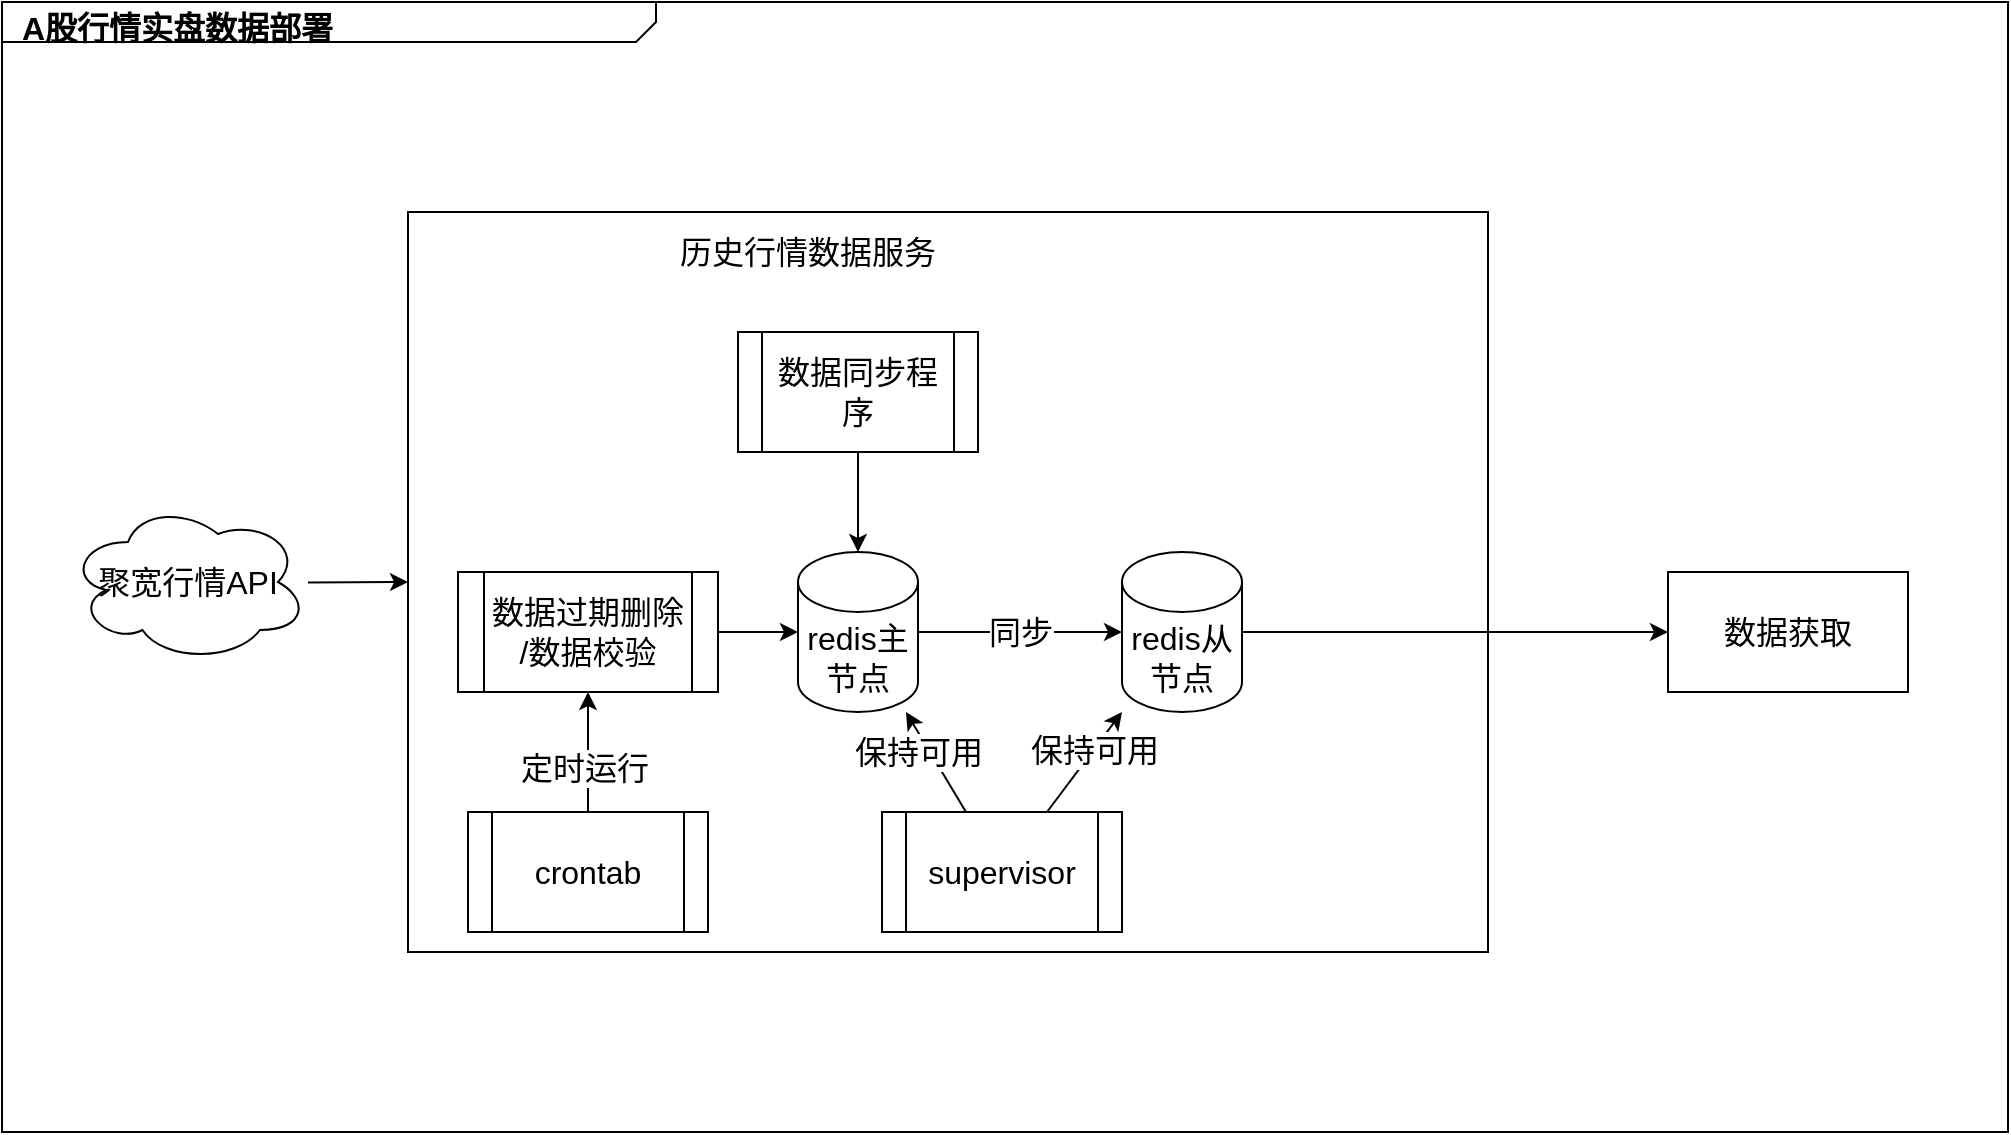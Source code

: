 <mxfile version="14.5.3" type="github">
  <diagram name="Page-1" id="929967ad-93f9-6ef4-fab6-5d389245f69c">
    <mxGraphModel dx="1426" dy="737" grid="1" gridSize="10" guides="1" tooltips="1" connect="1" arrows="1" fold="1" page="1" pageScale="1.5" pageWidth="1169" pageHeight="826" background="none" math="0" shadow="0">
      <root>
        <mxCell id="0" style=";html=1;" />
        <mxCell id="1" style=";html=1;" parent="0" />
        <mxCell id="1672d66443f91eb5-1" value="&lt;p style=&quot;margin: 4px 0px 0px 10px; text-align: left; font-size: 16px;&quot;&gt;&lt;b style=&quot;font-size: 16px;&quot;&gt;A股行情实盘数据部署&lt;/b&gt;&lt;/p&gt;" style="html=1;strokeWidth=1;shape=mxgraph.sysml.package;html=1;overflow=fill;whiteSpace=wrap;fillColor=none;gradientColor=none;fontSize=16;align=center;labelX=327.64;" parent="1" vertex="1">
          <mxGeometry x="317" y="295" width="1003" height="565" as="geometry" />
        </mxCell>
        <mxCell id="BeP2GAJUtShJ0mvzGdoW-6" value="" style="rounded=0;whiteSpace=wrap;html=1;fontSize=16;labelBorderColor=#000000;" vertex="1" parent="1">
          <mxGeometry x="520" y="400" width="540" height="370" as="geometry" />
        </mxCell>
        <mxCell id="1672d66443f91eb5-13" style="edgeStyle=orthogonalEdgeStyle;rounded=0;html=1;jettySize=auto;orthogonalLoop=1;endArrow=circlePlus;endFill=0;" parent="1" target="1672d66443f91eb5-2" edge="1">
          <mxGeometry relative="1" as="geometry">
            <Array as="points">
              <mxPoint x="477" y="485" />
              <mxPoint x="517" y="485" />
            </Array>
            <mxPoint x="477" y="535" as="sourcePoint" />
          </mxGeometry>
        </mxCell>
        <mxCell id="1672d66443f91eb5-21" style="edgeStyle=none;rounded=0;html=1;dashed=1;endArrow=none;endFill=0;jettySize=auto;orthogonalLoop=1;" parent="1" source="1672d66443f91eb5-6" edge="1">
          <mxGeometry relative="1" as="geometry">
            <mxPoint x="1066.583" y="655" as="targetPoint" />
          </mxGeometry>
        </mxCell>
        <mxCell id="1672d66443f91eb5-16" style="edgeStyle=orthogonalEdgeStyle;rounded=0;html=1;endArrow=circlePlus;endFill=0;jettySize=auto;orthogonalLoop=1;entryX=0.25;entryY=1;" parent="1" source="1672d66443f91eb5-7" edge="1">
          <mxGeometry relative="1" as="geometry">
            <Array as="points">
              <mxPoint x="627" y="635" />
              <mxPoint x="677" y="635" />
            </Array>
            <mxPoint x="677" y="605" as="targetPoint" />
          </mxGeometry>
        </mxCell>
        <mxCell id="1672d66443f91eb5-17" style="edgeStyle=orthogonalEdgeStyle;rounded=0;html=1;endArrow=circlePlus;endFill=0;jettySize=auto;orthogonalLoop=1;entryX=0.5;entryY=1;" parent="1" source="1672d66443f91eb5-8" edge="1">
          <mxGeometry relative="1" as="geometry">
            <Array as="points">
              <mxPoint x="817" y="635" />
              <mxPoint x="717" y="635" />
            </Array>
            <mxPoint x="717" y="605" as="targetPoint" />
          </mxGeometry>
        </mxCell>
        <mxCell id="1672d66443f91eb5-18" style="edgeStyle=orthogonalEdgeStyle;rounded=0;html=1;endArrow=circlePlus;endFill=0;jettySize=auto;orthogonalLoop=1;entryX=0.75;entryY=1;" parent="1" source="1672d66443f91eb5-9" edge="1">
          <mxGeometry relative="1" as="geometry">
            <Array as="points">
              <mxPoint x="1017" y="625" />
              <mxPoint x="757" y="625" />
            </Array>
            <mxPoint x="757" y="605" as="targetPoint" />
          </mxGeometry>
        </mxCell>
        <mxCell id="1672d66443f91eb5-22" style="edgeStyle=none;rounded=0;html=1;dashed=1;endArrow=none;endFill=0;jettySize=auto;orthogonalLoop=1;" parent="1" target="1672d66443f91eb5-3" edge="1">
          <mxGeometry relative="1" as="geometry">
            <mxPoint x="1017" y="655" as="sourcePoint" />
          </mxGeometry>
        </mxCell>
        <mxCell id="1672d66443f91eb5-14" style="edgeStyle=orthogonalEdgeStyle;rounded=0;html=1;endArrow=circlePlus;endFill=0;jettySize=auto;orthogonalLoop=1;" parent="1" source="1672d66443f91eb5-10" edge="1">
          <mxGeometry relative="1" as="geometry">
            <Array as="points">
              <mxPoint x="477" y="755" />
              <mxPoint x="477" y="755" />
            </Array>
            <mxPoint x="477" y="615" as="targetPoint" />
          </mxGeometry>
        </mxCell>
        <mxCell id="1672d66443f91eb5-19" style="rounded=0;html=1;endArrow=none;endFill=0;jettySize=auto;orthogonalLoop=1;dashed=1;" parent="1" target="1672d66443f91eb5-9" edge="1">
          <mxGeometry relative="1" as="geometry">
            <mxPoint x="951.545" y="825" as="sourcePoint" />
          </mxGeometry>
        </mxCell>
        <mxCell id="1672d66443f91eb5-20" style="edgeStyle=none;rounded=0;html=1;dashed=1;endArrow=none;endFill=0;jettySize=auto;orthogonalLoop=1;" parent="1" target="1672d66443f91eb5-6" edge="1">
          <mxGeometry relative="1" as="geometry">
            <mxPoint x="1187" y="825" as="sourcePoint" />
          </mxGeometry>
        </mxCell>
        <mxCell id="BeP2GAJUtShJ0mvzGdoW-3" value="聚宽行情API" style="ellipse;shape=cloud;whiteSpace=wrap;html=1;fontSize=16;" vertex="1" parent="1">
          <mxGeometry x="350" y="545" width="120" height="80" as="geometry" />
        </mxCell>
        <mxCell id="BeP2GAJUtShJ0mvzGdoW-4" value="" style="endArrow=classic;html=1;fontSize=16;" edge="1" parent="1" source="BeP2GAJUtShJ0mvzGdoW-3" target="BeP2GAJUtShJ0mvzGdoW-6">
          <mxGeometry width="50" height="50" relative="1" as="geometry">
            <mxPoint x="680" y="620" as="sourcePoint" />
            <mxPoint x="640" y="585" as="targetPoint" />
          </mxGeometry>
        </mxCell>
        <mxCell id="BeP2GAJUtShJ0mvzGdoW-5" value="redis主节点" style="shape=cylinder3;whiteSpace=wrap;html=1;boundedLbl=1;backgroundOutline=1;size=15;fontSize=16;" vertex="1" parent="1">
          <mxGeometry x="715" y="570" width="60" height="80" as="geometry" />
        </mxCell>
        <mxCell id="BeP2GAJUtShJ0mvzGdoW-8" value="数据同步程序" style="shape=process;whiteSpace=wrap;html=1;backgroundOutline=1;fontSize=16;" vertex="1" parent="1">
          <mxGeometry x="685" y="460" width="120" height="60" as="geometry" />
        </mxCell>
        <mxCell id="BeP2GAJUtShJ0mvzGdoW-9" value="数据过期删除&lt;br&gt;/数据校验" style="shape=process;whiteSpace=wrap;html=1;backgroundOutline=1;fontSize=16;" vertex="1" parent="1">
          <mxGeometry x="545" y="580" width="130" height="60" as="geometry" />
        </mxCell>
        <mxCell id="BeP2GAJUtShJ0mvzGdoW-10" value="" style="endArrow=classic;html=1;fontSize=16;" edge="1" parent="1" source="BeP2GAJUtShJ0mvzGdoW-8" target="BeP2GAJUtShJ0mvzGdoW-5">
          <mxGeometry width="50" height="50" relative="1" as="geometry">
            <mxPoint x="530" y="610" as="sourcePoint" />
            <mxPoint x="580" y="560" as="targetPoint" />
          </mxGeometry>
        </mxCell>
        <mxCell id="BeP2GAJUtShJ0mvzGdoW-11" value="" style="endArrow=classic;html=1;fontSize=16;" edge="1" parent="1" source="BeP2GAJUtShJ0mvzGdoW-9" target="BeP2GAJUtShJ0mvzGdoW-5">
          <mxGeometry width="50" height="50" relative="1" as="geometry">
            <mxPoint x="755" y="500" as="sourcePoint" />
            <mxPoint x="755" y="540" as="targetPoint" />
          </mxGeometry>
        </mxCell>
        <mxCell id="BeP2GAJUtShJ0mvzGdoW-13" value="历史行情数据服务" style="text;html=1;strokeColor=none;fillColor=none;align=center;verticalAlign=middle;whiteSpace=wrap;rounded=0;fontSize=16;" vertex="1" parent="1">
          <mxGeometry x="650" y="410" width="140" height="20" as="geometry" />
        </mxCell>
        <mxCell id="BeP2GAJUtShJ0mvzGdoW-14" value="redis从节点" style="shape=cylinder3;whiteSpace=wrap;html=1;boundedLbl=1;backgroundOutline=1;size=15;fontSize=16;" vertex="1" parent="1">
          <mxGeometry x="877" y="570" width="60" height="80" as="geometry" />
        </mxCell>
        <mxCell id="BeP2GAJUtShJ0mvzGdoW-15" value="同步" style="endArrow=classic;html=1;fontSize=16;startArrow=none;startFill=0;" edge="1" parent="1" source="BeP2GAJUtShJ0mvzGdoW-5" target="BeP2GAJUtShJ0mvzGdoW-14">
          <mxGeometry width="50" height="50" relative="1" as="geometry">
            <mxPoint x="480" y="595" as="sourcePoint" />
            <mxPoint x="660" y="595" as="targetPoint" />
          </mxGeometry>
        </mxCell>
        <mxCell id="BeP2GAJUtShJ0mvzGdoW-17" value="supervisor" style="shape=process;whiteSpace=wrap;html=1;backgroundOutline=1;fontSize=16;" vertex="1" parent="1">
          <mxGeometry x="757" y="700" width="120" height="60" as="geometry" />
        </mxCell>
        <mxCell id="BeP2GAJUtShJ0mvzGdoW-18" value="" style="endArrow=none;html=1;fontSize=16;startArrow=classic;startFill=1;endFill=0;" edge="1" parent="1" source="BeP2GAJUtShJ0mvzGdoW-5" target="BeP2GAJUtShJ0mvzGdoW-17">
          <mxGeometry width="50" height="50" relative="1" as="geometry">
            <mxPoint x="680" y="620" as="sourcePoint" />
            <mxPoint x="725" y="620" as="targetPoint" />
          </mxGeometry>
        </mxCell>
        <mxCell id="BeP2GAJUtShJ0mvzGdoW-21" value="保持可用" style="edgeLabel;html=1;align=center;verticalAlign=middle;resizable=0;points=[];fontSize=16;" vertex="1" connectable="0" parent="BeP2GAJUtShJ0mvzGdoW-18">
          <mxGeometry x="-0.594" y="-4" relative="1" as="geometry">
            <mxPoint x="3.26" y="7.65" as="offset" />
          </mxGeometry>
        </mxCell>
        <mxCell id="BeP2GAJUtShJ0mvzGdoW-20" value="" style="endArrow=none;html=1;fontSize=16;startArrow=classic;startFill=1;endFill=0;" edge="1" parent="1" source="BeP2GAJUtShJ0mvzGdoW-14" target="BeP2GAJUtShJ0mvzGdoW-17">
          <mxGeometry width="50" height="50" relative="1" as="geometry">
            <mxPoint x="779" y="660" as="sourcePoint" />
            <mxPoint x="809" y="710" as="targetPoint" />
          </mxGeometry>
        </mxCell>
        <mxCell id="BeP2GAJUtShJ0mvzGdoW-22" value="保持可用" style="edgeLabel;html=1;align=center;verticalAlign=middle;resizable=0;points=[];fontSize=16;" vertex="1" connectable="0" parent="BeP2GAJUtShJ0mvzGdoW-20">
          <mxGeometry x="-0.27" relative="1" as="geometry">
            <mxPoint as="offset" />
          </mxGeometry>
        </mxCell>
        <mxCell id="BeP2GAJUtShJ0mvzGdoW-23" value="数据获取" style="rounded=0;whiteSpace=wrap;html=1;fontSize=16;" vertex="1" parent="1">
          <mxGeometry x="1150" y="580" width="120" height="60" as="geometry" />
        </mxCell>
        <mxCell id="BeP2GAJUtShJ0mvzGdoW-24" value="" style="endArrow=classic;html=1;fontSize=16;startArrow=none;startFill=0;" edge="1" parent="1" source="BeP2GAJUtShJ0mvzGdoW-14" target="BeP2GAJUtShJ0mvzGdoW-23">
          <mxGeometry width="50" height="50" relative="1" as="geometry">
            <mxPoint x="910" y="611" as="sourcePoint" />
            <mxPoint x="887" y="620" as="targetPoint" />
          </mxGeometry>
        </mxCell>
        <mxCell id="BeP2GAJUtShJ0mvzGdoW-25" value="crontab" style="shape=process;whiteSpace=wrap;html=1;backgroundOutline=1;fontSize=16;" vertex="1" parent="1">
          <mxGeometry x="550" y="700" width="120" height="60" as="geometry" />
        </mxCell>
        <mxCell id="BeP2GAJUtShJ0mvzGdoW-26" value="" style="endArrow=classic;html=1;fontSize=16;" edge="1" parent="1" source="BeP2GAJUtShJ0mvzGdoW-25" target="BeP2GAJUtShJ0mvzGdoW-9">
          <mxGeometry width="50" height="50" relative="1" as="geometry">
            <mxPoint x="810" y="690" as="sourcePoint" />
            <mxPoint x="860" y="640" as="targetPoint" />
          </mxGeometry>
        </mxCell>
        <mxCell id="BeP2GAJUtShJ0mvzGdoW-28" value="定时运行" style="edgeLabel;html=1;align=center;verticalAlign=middle;resizable=0;points=[];fontSize=16;" vertex="1" connectable="0" parent="BeP2GAJUtShJ0mvzGdoW-26">
          <mxGeometry x="-0.267" y="2" relative="1" as="geometry">
            <mxPoint as="offset" />
          </mxGeometry>
        </mxCell>
      </root>
    </mxGraphModel>
  </diagram>
</mxfile>
